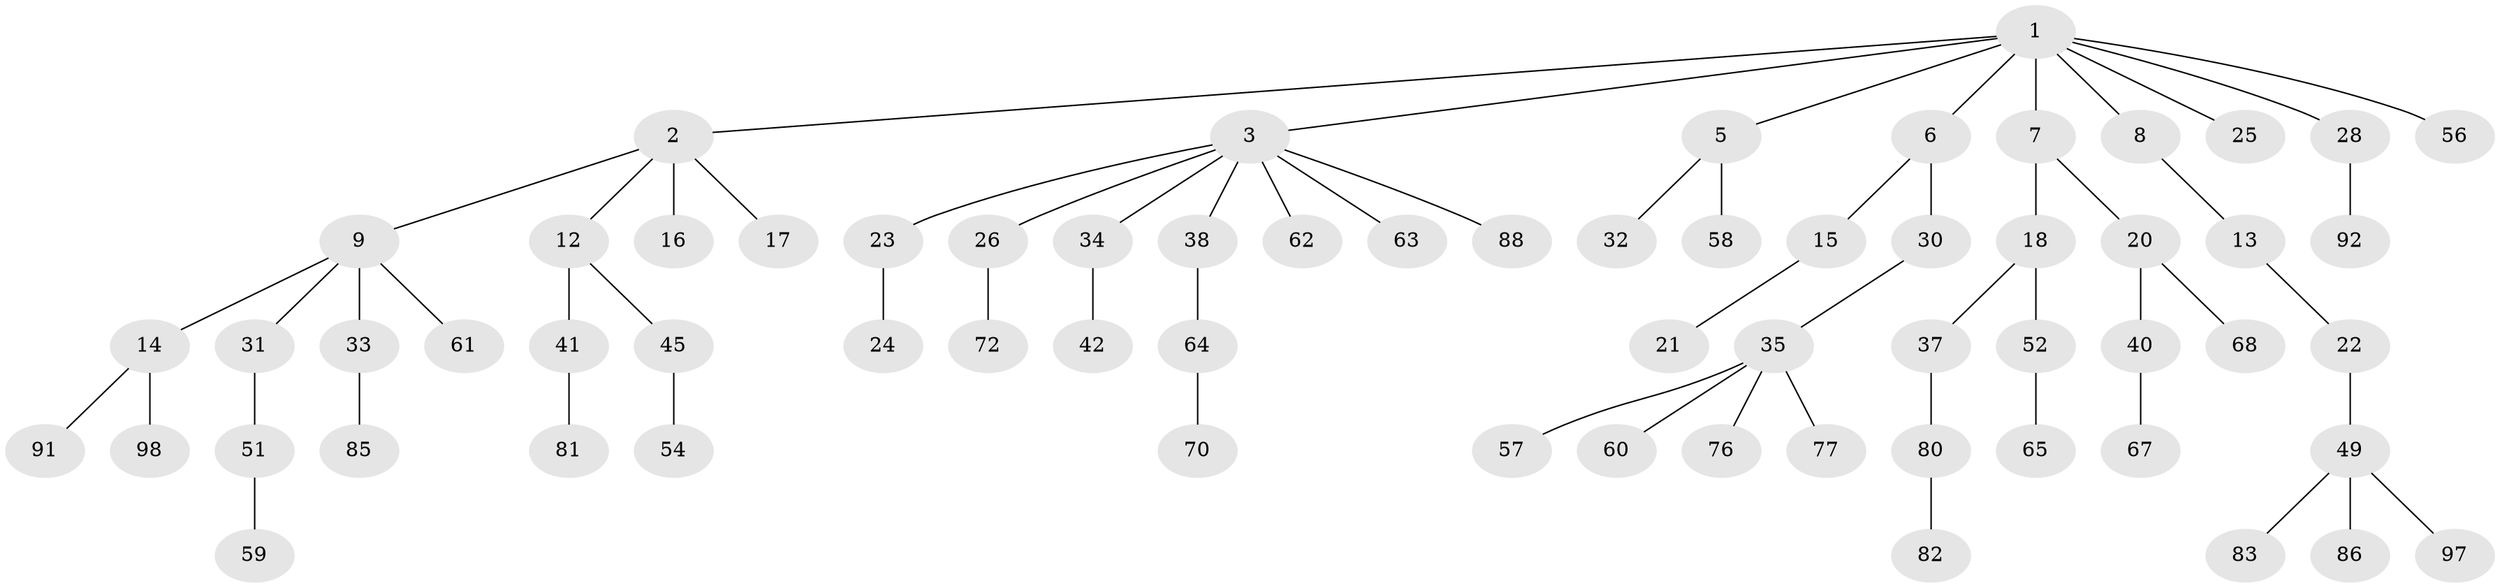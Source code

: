 // original degree distribution, {6: 0.030612244897959183, 5: 0.02040816326530612, 4: 0.04081632653061224, 3: 0.21428571428571427, 2: 0.19387755102040816, 1: 0.5}
// Generated by graph-tools (version 1.1) at 2025/42/03/06/25 10:42:02]
// undirected, 66 vertices, 65 edges
graph export_dot {
graph [start="1"]
  node [color=gray90,style=filled];
  1 [super="+4"];
  2 [super="+71"];
  3 [super="+11"];
  5 [super="+46"];
  6 [super="+27"];
  7 [super="+47"];
  8;
  9 [super="+10"];
  12;
  13 [super="+19"];
  14 [super="+36"];
  15 [super="+66"];
  16 [super="+69"];
  17;
  18 [super="+48"];
  20 [super="+29"];
  21 [super="+94"];
  22 [super="+78"];
  23;
  24 [super="+53"];
  25;
  26 [super="+90"];
  28 [super="+39"];
  30;
  31;
  32;
  33 [super="+55"];
  34;
  35 [super="+43"];
  37;
  38 [super="+89"];
  40 [super="+44"];
  41 [super="+75"];
  42 [super="+96"];
  45 [super="+79"];
  49 [super="+50"];
  51 [super="+95"];
  52 [super="+74"];
  54;
  56;
  57 [super="+87"];
  58;
  59;
  60;
  61;
  62;
  63;
  64;
  65;
  67;
  68;
  70 [super="+73"];
  72;
  76;
  77;
  80 [super="+84"];
  81;
  82;
  83;
  85 [super="+93"];
  86;
  88;
  91;
  92;
  97;
  98;
  1 -- 2;
  1 -- 3;
  1 -- 5;
  1 -- 7;
  1 -- 56;
  1 -- 6;
  1 -- 8;
  1 -- 25;
  1 -- 28;
  2 -- 9;
  2 -- 12;
  2 -- 16;
  2 -- 17;
  3 -- 26;
  3 -- 34;
  3 -- 38;
  3 -- 62;
  3 -- 88;
  3 -- 23;
  3 -- 63;
  5 -- 32;
  5 -- 58;
  6 -- 15;
  6 -- 30;
  7 -- 18;
  7 -- 20;
  8 -- 13;
  9 -- 14;
  9 -- 33;
  9 -- 61;
  9 -- 31;
  12 -- 41;
  12 -- 45;
  13 -- 22;
  14 -- 98;
  14 -- 91;
  15 -- 21;
  18 -- 37;
  18 -- 52;
  20 -- 40;
  20 -- 68;
  22 -- 49;
  23 -- 24;
  26 -- 72;
  28 -- 92;
  30 -- 35;
  31 -- 51;
  33 -- 85;
  34 -- 42;
  35 -- 60;
  35 -- 57;
  35 -- 76;
  35 -- 77;
  37 -- 80;
  38 -- 64;
  40 -- 67;
  41 -- 81;
  45 -- 54;
  49 -- 86;
  49 -- 83;
  49 -- 97;
  51 -- 59;
  52 -- 65;
  64 -- 70;
  80 -- 82;
}
